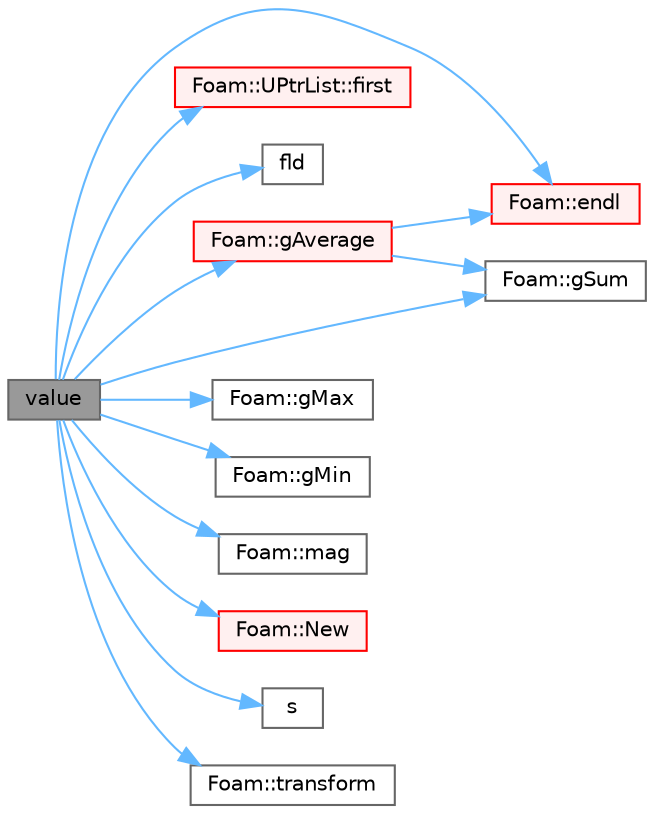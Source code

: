 digraph "value"
{
 // LATEX_PDF_SIZE
  bgcolor="transparent";
  edge [fontname=Helvetica,fontsize=10,labelfontname=Helvetica,labelfontsize=10];
  node [fontname=Helvetica,fontsize=10,shape=box,height=0.2,width=0.4];
  rankdir="LR";
  Node1 [id="Node000001",label="value",height=0.2,width=0.4,color="gray40", fillcolor="grey60", style="filled", fontcolor="black",tooltip=" "];
  Node1 -> Node2 [id="edge1_Node000001_Node000002",color="steelblue1",style="solid",tooltip=" "];
  Node2 [id="Node000002",label="Foam::endl",height=0.2,width=0.4,color="red", fillcolor="#FFF0F0", style="filled",URL="$namespaceFoam.html#a7d5eca45a323264dc5fe811500ebda47",tooltip=" "];
  Node1 -> Node6 [id="edge2_Node000001_Node000006",color="steelblue1",style="solid",tooltip=" "];
  Node6 [id="Node000006",label="Foam::UPtrList::first",height=0.2,width=0.4,color="red", fillcolor="#FFF0F0", style="filled",URL="$classFoam_1_1UPtrList.html#a1c9828bc3de9502754d944c95a2ce0d9",tooltip=" "];
  Node1 -> Node8 [id="edge3_Node000001_Node000008",color="steelblue1",style="solid",tooltip=" "];
  Node8 [id="Node000008",label="fld",height=0.2,width=0.4,color="grey40", fillcolor="white", style="filled",URL="$checkFaMesh_2faMeshWriteVTK_8H.html#a84170cc7d8eb5006696cb3dd274bf8d2",tooltip=" "];
  Node1 -> Node9 [id="edge4_Node000001_Node000009",color="steelblue1",style="solid",tooltip=" "];
  Node9 [id="Node000009",label="Foam::gAverage",height=0.2,width=0.4,color="red", fillcolor="#FFF0F0", style="filled",URL="$namespaceFoam.html#ab45e56189711a2e5cdd381a0e2b6cc5c",tooltip=" "];
  Node9 -> Node2 [id="edge5_Node000009_Node000002",color="steelblue1",style="solid",tooltip=" "];
  Node9 -> Node11 [id="edge6_Node000009_Node000011",color="steelblue1",style="solid",tooltip=" "];
  Node11 [id="Node000011",label="Foam::gSum",height=0.2,width=0.4,color="grey40", fillcolor="white", style="filled",URL="$namespaceFoam.html#a11b1ebb4c53ad062332767d75ca96328",tooltip=" "];
  Node1 -> Node28 [id="edge7_Node000001_Node000028",color="steelblue1",style="solid",tooltip=" "];
  Node28 [id="Node000028",label="Foam::gMax",height=0.2,width=0.4,color="grey40", fillcolor="white", style="filled",URL="$namespaceFoam.html#ae8d631fb8e841947408bb711abfb1e67",tooltip=" "];
  Node1 -> Node29 [id="edge8_Node000001_Node000029",color="steelblue1",style="solid",tooltip=" "];
  Node29 [id="Node000029",label="Foam::gMin",height=0.2,width=0.4,color="grey40", fillcolor="white", style="filled",URL="$namespaceFoam.html#aca330ee6cfe7d602300dbc5905f8c9f6",tooltip=" "];
  Node1 -> Node11 [id="edge9_Node000001_Node000011",color="steelblue1",style="solid",tooltip=" "];
  Node1 -> Node30 [id="edge10_Node000001_Node000030",color="steelblue1",style="solid",tooltip=" "];
  Node30 [id="Node000030",label="Foam::mag",height=0.2,width=0.4,color="grey40", fillcolor="white", style="filled",URL="$namespaceFoam.html#a8ac5b57f98f906c36b8a4e989a77dbba",tooltip=" "];
  Node1 -> Node31 [id="edge11_Node000001_Node000031",color="steelblue1",style="solid",tooltip=" "];
  Node31 [id="Node000031",label="Foam::New",height=0.2,width=0.4,color="red", fillcolor="#FFF0F0", style="filled",URL="$namespaceFoam.html#a1148edcd5b937a181997b4db3e01c631",tooltip=" "];
  Node1 -> Node35 [id="edge12_Node000001_Node000035",color="steelblue1",style="solid",tooltip=" "];
  Node35 [id="Node000035",label="s",height=0.2,width=0.4,color="grey40", fillcolor="white", style="filled",URL="$gmvOutputSpray_8H.html#abd29a68223d2d8cf69b98ba8e32a841c",tooltip=" "];
  Node1 -> Node36 [id="edge13_Node000001_Node000036",color="steelblue1",style="solid",tooltip=" "];
  Node36 [id="Node000036",label="Foam::transform",height=0.2,width=0.4,color="grey40", fillcolor="white", style="filled",URL="$namespaceFoam.html#a1fc621b18cd1d8a786e42733c2657a1a",tooltip=" "];
}
